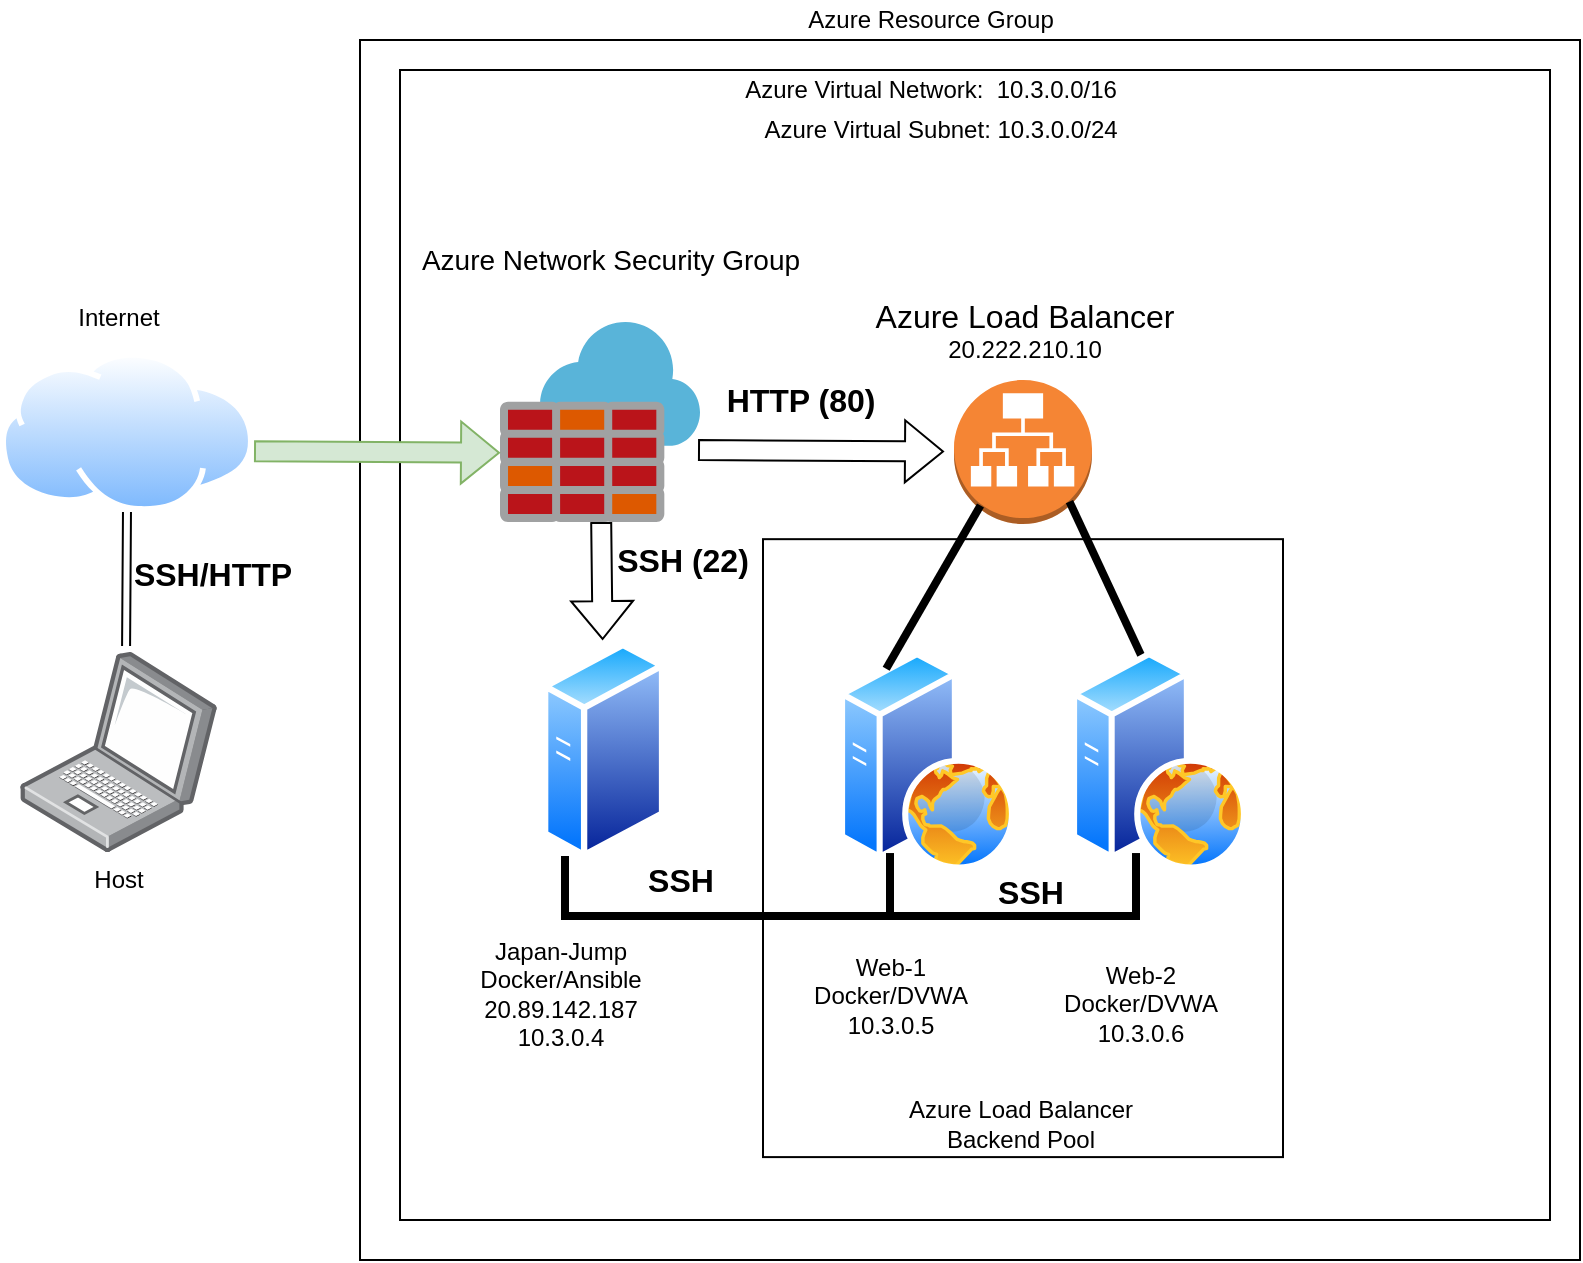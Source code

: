 <mxfile version="18.0.0" type="github">
  <diagram id="LMgcYiiHfjle0VuwrGUr" name="Page-1">
    <mxGraphModel dx="1356" dy="1051" grid="1" gridSize="10" guides="1" tooltips="1" connect="1" arrows="1" fold="1" page="1" pageScale="1" pageWidth="850" pageHeight="1100" math="0" shadow="0">
      <root>
        <mxCell id="0" />
        <mxCell id="1" parent="0" />
        <object label="" id="rGmWDZlZw_GgGo8omANq-1">
          <mxCell style="whiteSpace=wrap;html=1;aspect=fixed;" vertex="1" parent="1">
            <mxGeometry x="200" y="90" width="610" height="610" as="geometry" />
          </mxCell>
        </object>
        <mxCell id="rGmWDZlZw_GgGo8omANq-2" value="Azure Resource Group" style="text;html=1;resizable=0;autosize=1;align=center;verticalAlign=middle;points=[];fillColor=none;strokeColor=none;rounded=0;" vertex="1" parent="1">
          <mxGeometry x="415" y="70" width="140" height="20" as="geometry" />
        </mxCell>
        <mxCell id="rGmWDZlZw_GgGo8omANq-3" value="" style="whiteSpace=wrap;html=1;aspect=fixed;" vertex="1" parent="1">
          <mxGeometry x="220" y="105" width="575" height="575" as="geometry" />
        </mxCell>
        <mxCell id="rGmWDZlZw_GgGo8omANq-4" value="Azure Virtual Network:&amp;nbsp; 10.3.0.0/16" style="text;html=1;resizable=0;autosize=1;align=center;verticalAlign=middle;points=[];fillColor=none;strokeColor=none;rounded=0;" vertex="1" parent="1">
          <mxGeometry x="385" y="105" width="200" height="20" as="geometry" />
        </mxCell>
        <mxCell id="rGmWDZlZw_GgGo8omANq-7" value="Azure Virtual Subnet: 10.3.0.0/24" style="text;html=1;resizable=0;autosize=1;align=center;verticalAlign=middle;points=[];fillColor=none;strokeColor=none;rounded=0;" vertex="1" parent="1">
          <mxGeometry x="395" y="125" width="190" height="20" as="geometry" />
        </mxCell>
        <mxCell id="rGmWDZlZw_GgGo8omANq-37" style="edgeStyle=none;shape=flexArrow;rounded=0;orthogonalLoop=1;jettySize=auto;html=1;" edge="1" parent="1" source="rGmWDZlZw_GgGo8omANq-11" target="rGmWDZlZw_GgGo8omANq-16">
          <mxGeometry relative="1" as="geometry" />
        </mxCell>
        <mxCell id="rGmWDZlZw_GgGo8omANq-11" value="" style="sketch=0;aspect=fixed;html=1;points=[];align=center;image;fontSize=12;image=img/lib/mscae/Azure_Firewall.svg;" vertex="1" parent="1">
          <mxGeometry x="270" y="231" width="100" height="100" as="geometry" />
        </mxCell>
        <mxCell id="rGmWDZlZw_GgGo8omANq-15" style="rounded=0;orthogonalLoop=1;jettySize=auto;html=1;exitX=0.5;exitY=1;exitDx=0;exitDy=0;entryX=0.538;entryY=-0.03;entryDx=0;entryDy=0;entryPerimeter=0;shape=link;" edge="1" parent="1" source="rGmWDZlZw_GgGo8omANq-12" target="rGmWDZlZw_GgGo8omANq-14">
          <mxGeometry relative="1" as="geometry" />
        </mxCell>
        <mxCell id="rGmWDZlZw_GgGo8omANq-12" value="" style="aspect=fixed;perimeter=ellipsePerimeter;html=1;align=center;shadow=0;dashed=0;spacingTop=3;image;image=img/lib/active_directory/internet_cloud.svg;" vertex="1" parent="1">
          <mxGeometry x="20" y="246" width="126.98" height="80" as="geometry" />
        </mxCell>
        <mxCell id="rGmWDZlZw_GgGo8omANq-14" value="" style="points=[];aspect=fixed;html=1;align=center;shadow=0;dashed=0;image;image=img/lib/allied_telesis/computer_and_terminals/Laptop.svg;" vertex="1" parent="1">
          <mxGeometry x="30" y="396" width="98.59" height="100" as="geometry" />
        </mxCell>
        <mxCell id="rGmWDZlZw_GgGo8omANq-16" value="" style="aspect=fixed;perimeter=ellipsePerimeter;html=1;align=center;shadow=0;dashed=0;spacingTop=3;image;image=img/lib/active_directory/generic_server.svg;" vertex="1" parent="1">
          <mxGeometry x="291" y="390" width="61.6" height="110" as="geometry" />
        </mxCell>
        <mxCell id="rGmWDZlZw_GgGo8omANq-24" value="" style="outlineConnect=0;dashed=0;verticalLabelPosition=bottom;verticalAlign=top;align=center;html=1;shape=mxgraph.aws3.application_load_balancer;fillColor=#F58534;gradientColor=none;" vertex="1" parent="1">
          <mxGeometry x="497" y="260" width="69" height="72" as="geometry" />
        </mxCell>
        <mxCell id="rGmWDZlZw_GgGo8omANq-31" value="" style="group" vertex="1" connectable="0" parent="1">
          <mxGeometry x="401.5" y="347" width="260" height="320" as="geometry" />
        </mxCell>
        <mxCell id="rGmWDZlZw_GgGo8omANq-27" value="" style="whiteSpace=wrap;html=1;" vertex="1" parent="rGmWDZlZw_GgGo8omANq-31">
          <mxGeometry y="-7.415" width="260" height="308.966" as="geometry" />
        </mxCell>
        <mxCell id="rGmWDZlZw_GgGo8omANq-22" value="" style="aspect=fixed;perimeter=ellipsePerimeter;html=1;align=center;shadow=0;dashed=0;spacingTop=3;image;image=img/lib/active_directory/web_server.svg;" vertex="1" parent="rGmWDZlZw_GgGo8omANq-31">
          <mxGeometry x="38" y="48.276" width="88" height="110" as="geometry" />
        </mxCell>
        <mxCell id="rGmWDZlZw_GgGo8omANq-59" value="" style="line;strokeWidth=4;html=1;perimeter=backbonePerimeter;points=[];outlineConnect=0;fontSize=14;rotation=65;" vertex="1" parent="rGmWDZlZw_GgGo8omANq-31">
          <mxGeometry x="126" y="11.034" width="94.33" height="11.034" as="geometry" />
        </mxCell>
        <mxCell id="rGmWDZlZw_GgGo8omANq-23" value="" style="aspect=fixed;perimeter=ellipsePerimeter;html=1;align=center;shadow=0;dashed=0;spacingTop=3;image;image=img/lib/active_directory/web_server.svg;" vertex="1" parent="rGmWDZlZw_GgGo8omANq-31">
          <mxGeometry x="154" y="48.276" width="88" height="110" as="geometry" />
        </mxCell>
        <mxCell id="rGmWDZlZw_GgGo8omANq-30" style="edgeStyle=none;shape=link;rounded=0;orthogonalLoop=1;jettySize=auto;html=1;exitX=1;exitY=0;exitDx=0;exitDy=0;" edge="1" parent="rGmWDZlZw_GgGo8omANq-31" source="rGmWDZlZw_GgGo8omANq-27" target="rGmWDZlZw_GgGo8omANq-27">
          <mxGeometry relative="1" as="geometry" />
        </mxCell>
        <mxCell id="rGmWDZlZw_GgGo8omANq-35" value="Web-1&lt;br&gt;Docker/DVWA&lt;br&gt;10.3.0.5" style="text;html=1;resizable=0;autosize=1;align=center;verticalAlign=middle;points=[];fillColor=none;strokeColor=none;rounded=0;" vertex="1" parent="rGmWDZlZw_GgGo8omANq-31">
          <mxGeometry x="18.5" y="195.772" width="90" height="50" as="geometry" />
        </mxCell>
        <mxCell id="rGmWDZlZw_GgGo8omANq-36" value="Web-2&lt;br&gt;Docker/DVWA&lt;br&gt;10.3.0.6" style="text;html=1;resizable=0;autosize=1;align=center;verticalAlign=middle;points=[];fillColor=none;strokeColor=none;rounded=0;" vertex="1" parent="rGmWDZlZw_GgGo8omANq-31">
          <mxGeometry x="143.5" y="199.979" width="90" height="50" as="geometry" />
        </mxCell>
        <mxCell id="rGmWDZlZw_GgGo8omANq-50" value="" style="line;strokeWidth=4;direction=south;html=1;perimeter=backbonePerimeter;points=[];outlineConnect=0;fontSize=16;" vertex="1" parent="rGmWDZlZw_GgGo8omANq-31">
          <mxGeometry x="58.5" y="149.517" width="10" height="33.103" as="geometry" />
        </mxCell>
        <mxCell id="rGmWDZlZw_GgGo8omANq-51" value="" style="line;strokeWidth=4;direction=south;html=1;perimeter=backbonePerimeter;points=[];outlineConnect=0;fontSize=16;" vertex="1" parent="rGmWDZlZw_GgGo8omANq-31">
          <mxGeometry x="181.5" y="149.517" width="10" height="33.103" as="geometry" />
        </mxCell>
        <mxCell id="rGmWDZlZw_GgGo8omANq-53" value="&lt;b&gt;&lt;font style=&quot;font-size: 16px;&quot;&gt;SSH&lt;/font&gt;&lt;/b&gt;" style="text;html=1;resizable=0;autosize=1;align=center;verticalAlign=middle;points=[];fillColor=none;strokeColor=none;rounded=0;" vertex="1" parent="rGmWDZlZw_GgGo8omANq-31">
          <mxGeometry x="108.5" y="158.517" width="50" height="20" as="geometry" />
        </mxCell>
        <mxCell id="rGmWDZlZw_GgGo8omANq-58" value="" style="line;strokeWidth=4;html=1;perimeter=backbonePerimeter;points=[];outlineConnect=0;fontSize=14;rotation=-240;" vertex="1" parent="rGmWDZlZw_GgGo8omANq-31">
          <mxGeometry x="38" y="11.034" width="94.33" height="11.034" as="geometry" />
        </mxCell>
        <mxCell id="rGmWDZlZw_GgGo8omANq-60" value="&lt;font style=&quot;font-size: 12px;&quot;&gt;Azure Load Balancer&lt;br&gt;&lt;/font&gt;Backend Pool" style="text;html=1;resizable=0;autosize=1;align=center;verticalAlign=middle;points=[];fillColor=none;strokeColor=none;rounded=0;" vertex="1" parent="rGmWDZlZw_GgGo8omANq-31">
          <mxGeometry x="63.5" y="269.83" width="130" height="30" as="geometry" />
        </mxCell>
        <mxCell id="rGmWDZlZw_GgGo8omANq-32" value="Internet" style="text;html=1;resizable=0;autosize=1;align=center;verticalAlign=middle;points=[];fillColor=none;strokeColor=none;rounded=0;" vertex="1" parent="1">
          <mxGeometry x="49.3" y="219" width="60" height="20" as="geometry" />
        </mxCell>
        <mxCell id="rGmWDZlZw_GgGo8omANq-33" value="Host" style="text;html=1;resizable=0;autosize=1;align=center;verticalAlign=middle;points=[];fillColor=none;strokeColor=none;rounded=0;" vertex="1" parent="1">
          <mxGeometry x="59.3" y="500" width="40" height="20" as="geometry" />
        </mxCell>
        <mxCell id="rGmWDZlZw_GgGo8omANq-34" value="Japan-Jump&lt;br&gt;Docker/Ansible&lt;br&gt;20.89.142.187&lt;br&gt;10.3.0.4" style="text;html=1;resizable=0;autosize=1;align=center;verticalAlign=middle;points=[];fillColor=none;strokeColor=none;rounded=0;" vertex="1" parent="1">
          <mxGeometry x="250" y="537" width="100" height="60" as="geometry" />
        </mxCell>
        <mxCell id="rGmWDZlZw_GgGo8omANq-38" value="&lt;b&gt;&lt;font style=&quot;font-size: 16px;&quot;&gt;SSH (22)&lt;/font&gt;&lt;/b&gt;" style="text;html=1;resizable=0;autosize=1;align=center;verticalAlign=middle;points=[];fillColor=none;strokeColor=none;rounded=0;" vertex="1" parent="1">
          <mxGeometry x="321" y="340" width="80" height="20" as="geometry" />
        </mxCell>
        <mxCell id="rGmWDZlZw_GgGo8omANq-47" value="" style="line;strokeWidth=4;html=1;perimeter=backbonePerimeter;points=[];outlineConnect=0;fontSize=16;" vertex="1" parent="1">
          <mxGeometry x="300.5" y="523" width="289.5" height="10" as="geometry" />
        </mxCell>
        <mxCell id="rGmWDZlZw_GgGo8omANq-48" value="" style="line;strokeWidth=4;direction=south;html=1;perimeter=backbonePerimeter;points=[];outlineConnect=0;fontSize=16;" vertex="1" parent="1">
          <mxGeometry x="297.5" y="498" width="10" height="30" as="geometry" />
        </mxCell>
        <mxCell id="rGmWDZlZw_GgGo8omANq-52" value="&lt;b&gt;&lt;font style=&quot;font-size: 16px;&quot;&gt;SSH&lt;/font&gt;&lt;/b&gt;" style="text;html=1;resizable=0;autosize=1;align=center;verticalAlign=middle;points=[];fillColor=none;strokeColor=none;rounded=0;" vertex="1" parent="1">
          <mxGeometry x="335" y="500" width="50" height="20" as="geometry" />
        </mxCell>
        <mxCell id="rGmWDZlZw_GgGo8omANq-56" value="&lt;span style=&quot;font-size: 16px;&quot;&gt;Azure Load Balancer&lt;/span&gt;&lt;br&gt;20.222.210.10" style="text;html=1;resizable=0;autosize=1;align=center;verticalAlign=middle;points=[];fillColor=none;strokeColor=none;rounded=0;" vertex="1" parent="1">
          <mxGeometry x="451.5" y="220.0" width="160" height="30" as="geometry" />
        </mxCell>
        <mxCell id="rGmWDZlZw_GgGo8omANq-57" value="&lt;font style=&quot;font-size: 14px;&quot;&gt;Azure Network Security Group&lt;/font&gt;" style="text;html=1;resizable=0;autosize=1;align=center;verticalAlign=middle;points=[];fillColor=none;strokeColor=none;rounded=0;" vertex="1" parent="1">
          <mxGeometry x="225" y="190.0" width="200" height="20" as="geometry" />
        </mxCell>
        <mxCell id="rGmWDZlZw_GgGo8omANq-63" value="&lt;b&gt;&lt;font style=&quot;font-size: 16px;&quot;&gt;SSH/HTTP&lt;/font&gt;&lt;/b&gt;" style="text;html=1;resizable=0;autosize=1;align=center;verticalAlign=middle;points=[];fillColor=none;strokeColor=none;rounded=0;" vertex="1" parent="1">
          <mxGeometry x="80.98" y="347" width="90" height="20" as="geometry" />
        </mxCell>
        <mxCell id="rGmWDZlZw_GgGo8omANq-64" style="edgeStyle=none;shape=flexArrow;rounded=0;orthogonalLoop=1;jettySize=auto;html=1;exitX=1.04;exitY=0.64;exitDx=0;exitDy=0;exitPerimeter=0;" edge="1" parent="1">
          <mxGeometry relative="1" as="geometry">
            <mxPoint x="369" y="295" as="sourcePoint" />
            <mxPoint x="492" y="295.781" as="targetPoint" />
          </mxGeometry>
        </mxCell>
        <mxCell id="rGmWDZlZw_GgGo8omANq-65" value="&lt;span style=&quot;font-size: 16px;&quot;&gt;&lt;b&gt;HTTP (80)&lt;/b&gt;&lt;/span&gt;" style="text;html=1;resizable=0;autosize=1;align=center;verticalAlign=middle;points=[];fillColor=none;strokeColor=none;rounded=0;" vertex="1" parent="1">
          <mxGeometry x="375" y="260" width="90" height="20" as="geometry" />
        </mxCell>
        <mxCell id="rGmWDZlZw_GgGo8omANq-66" style="edgeStyle=none;shape=flexArrow;rounded=0;orthogonalLoop=1;jettySize=auto;html=1;exitX=1.04;exitY=0.64;exitDx=0;exitDy=0;exitPerimeter=0;fillColor=#d5e8d4;strokeColor=#82b366;" edge="1" parent="1">
          <mxGeometry relative="1" as="geometry">
            <mxPoint x="147" y="295.61" as="sourcePoint" />
            <mxPoint x="270" y="296.391" as="targetPoint" />
          </mxGeometry>
        </mxCell>
      </root>
    </mxGraphModel>
  </diagram>
</mxfile>

